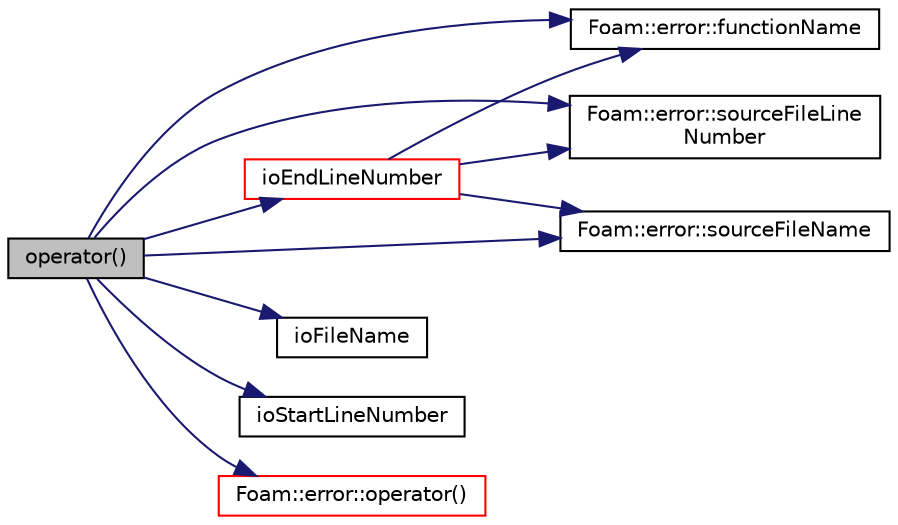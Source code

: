 digraph "operator()"
{
  bgcolor="transparent";
  edge [fontname="Helvetica",fontsize="10",labelfontname="Helvetica",labelfontsize="10"];
  node [fontname="Helvetica",fontsize="10",shape=record];
  rankdir="LR";
  Node1 [label="operator()",height=0.2,width=0.4,color="black", fillcolor="grey75", style="filled", fontcolor="black"];
  Node1 -> Node2 [color="midnightblue",fontsize="10",style="solid",fontname="Helvetica"];
  Node2 [label="Foam::error::functionName",height=0.2,width=0.4,color="black",URL="$a00686.html#a31d3076007182696c6efe34d0bc186c1"];
  Node1 -> Node3 [color="midnightblue",fontsize="10",style="solid",fontname="Helvetica"];
  Node3 [label="ioEndLineNumber",height=0.2,width=0.4,color="red",URL="$a01197.html#a094b74227038eea15fbe19ee92cd391c"];
  Node3 -> Node2 [color="midnightblue",fontsize="10",style="solid",fontname="Helvetica"];
  Node3 -> Node4 [color="midnightblue",fontsize="10",style="solid",fontname="Helvetica"];
  Node4 [label="Foam::error::sourceFileLine\lNumber",height=0.2,width=0.4,color="black",URL="$a00686.html#a93a44c924c66f5d8117aabfe117da7b7"];
  Node3 -> Node5 [color="midnightblue",fontsize="10",style="solid",fontname="Helvetica"];
  Node5 [label="Foam::error::sourceFileName",height=0.2,width=0.4,color="black",URL="$a00686.html#a5640f2429df51f0923a0793fdc1d0364"];
  Node1 -> Node6 [color="midnightblue",fontsize="10",style="solid",fontname="Helvetica"];
  Node6 [label="ioFileName",height=0.2,width=0.4,color="black",URL="$a01197.html#a9d25a84d95ebe0303ee5bb8c0c64b61f"];
  Node1 -> Node7 [color="midnightblue",fontsize="10",style="solid",fontname="Helvetica"];
  Node7 [label="ioStartLineNumber",height=0.2,width=0.4,color="black",URL="$a01197.html#a9726ad810e299bd90740aa8484c2257b"];
  Node1 -> Node8 [color="midnightblue",fontsize="10",style="solid",fontname="Helvetica"];
  Node8 [label="Foam::error::operator()",height=0.2,width=0.4,color="red",URL="$a00686.html#a51e360c35a2d5e72afca4ea370bc04fb",tooltip="Explicitly convert to OSstream for << operations. "];
  Node1 -> Node4 [color="midnightblue",fontsize="10",style="solid",fontname="Helvetica"];
  Node1 -> Node5 [color="midnightblue",fontsize="10",style="solid",fontname="Helvetica"];
}
